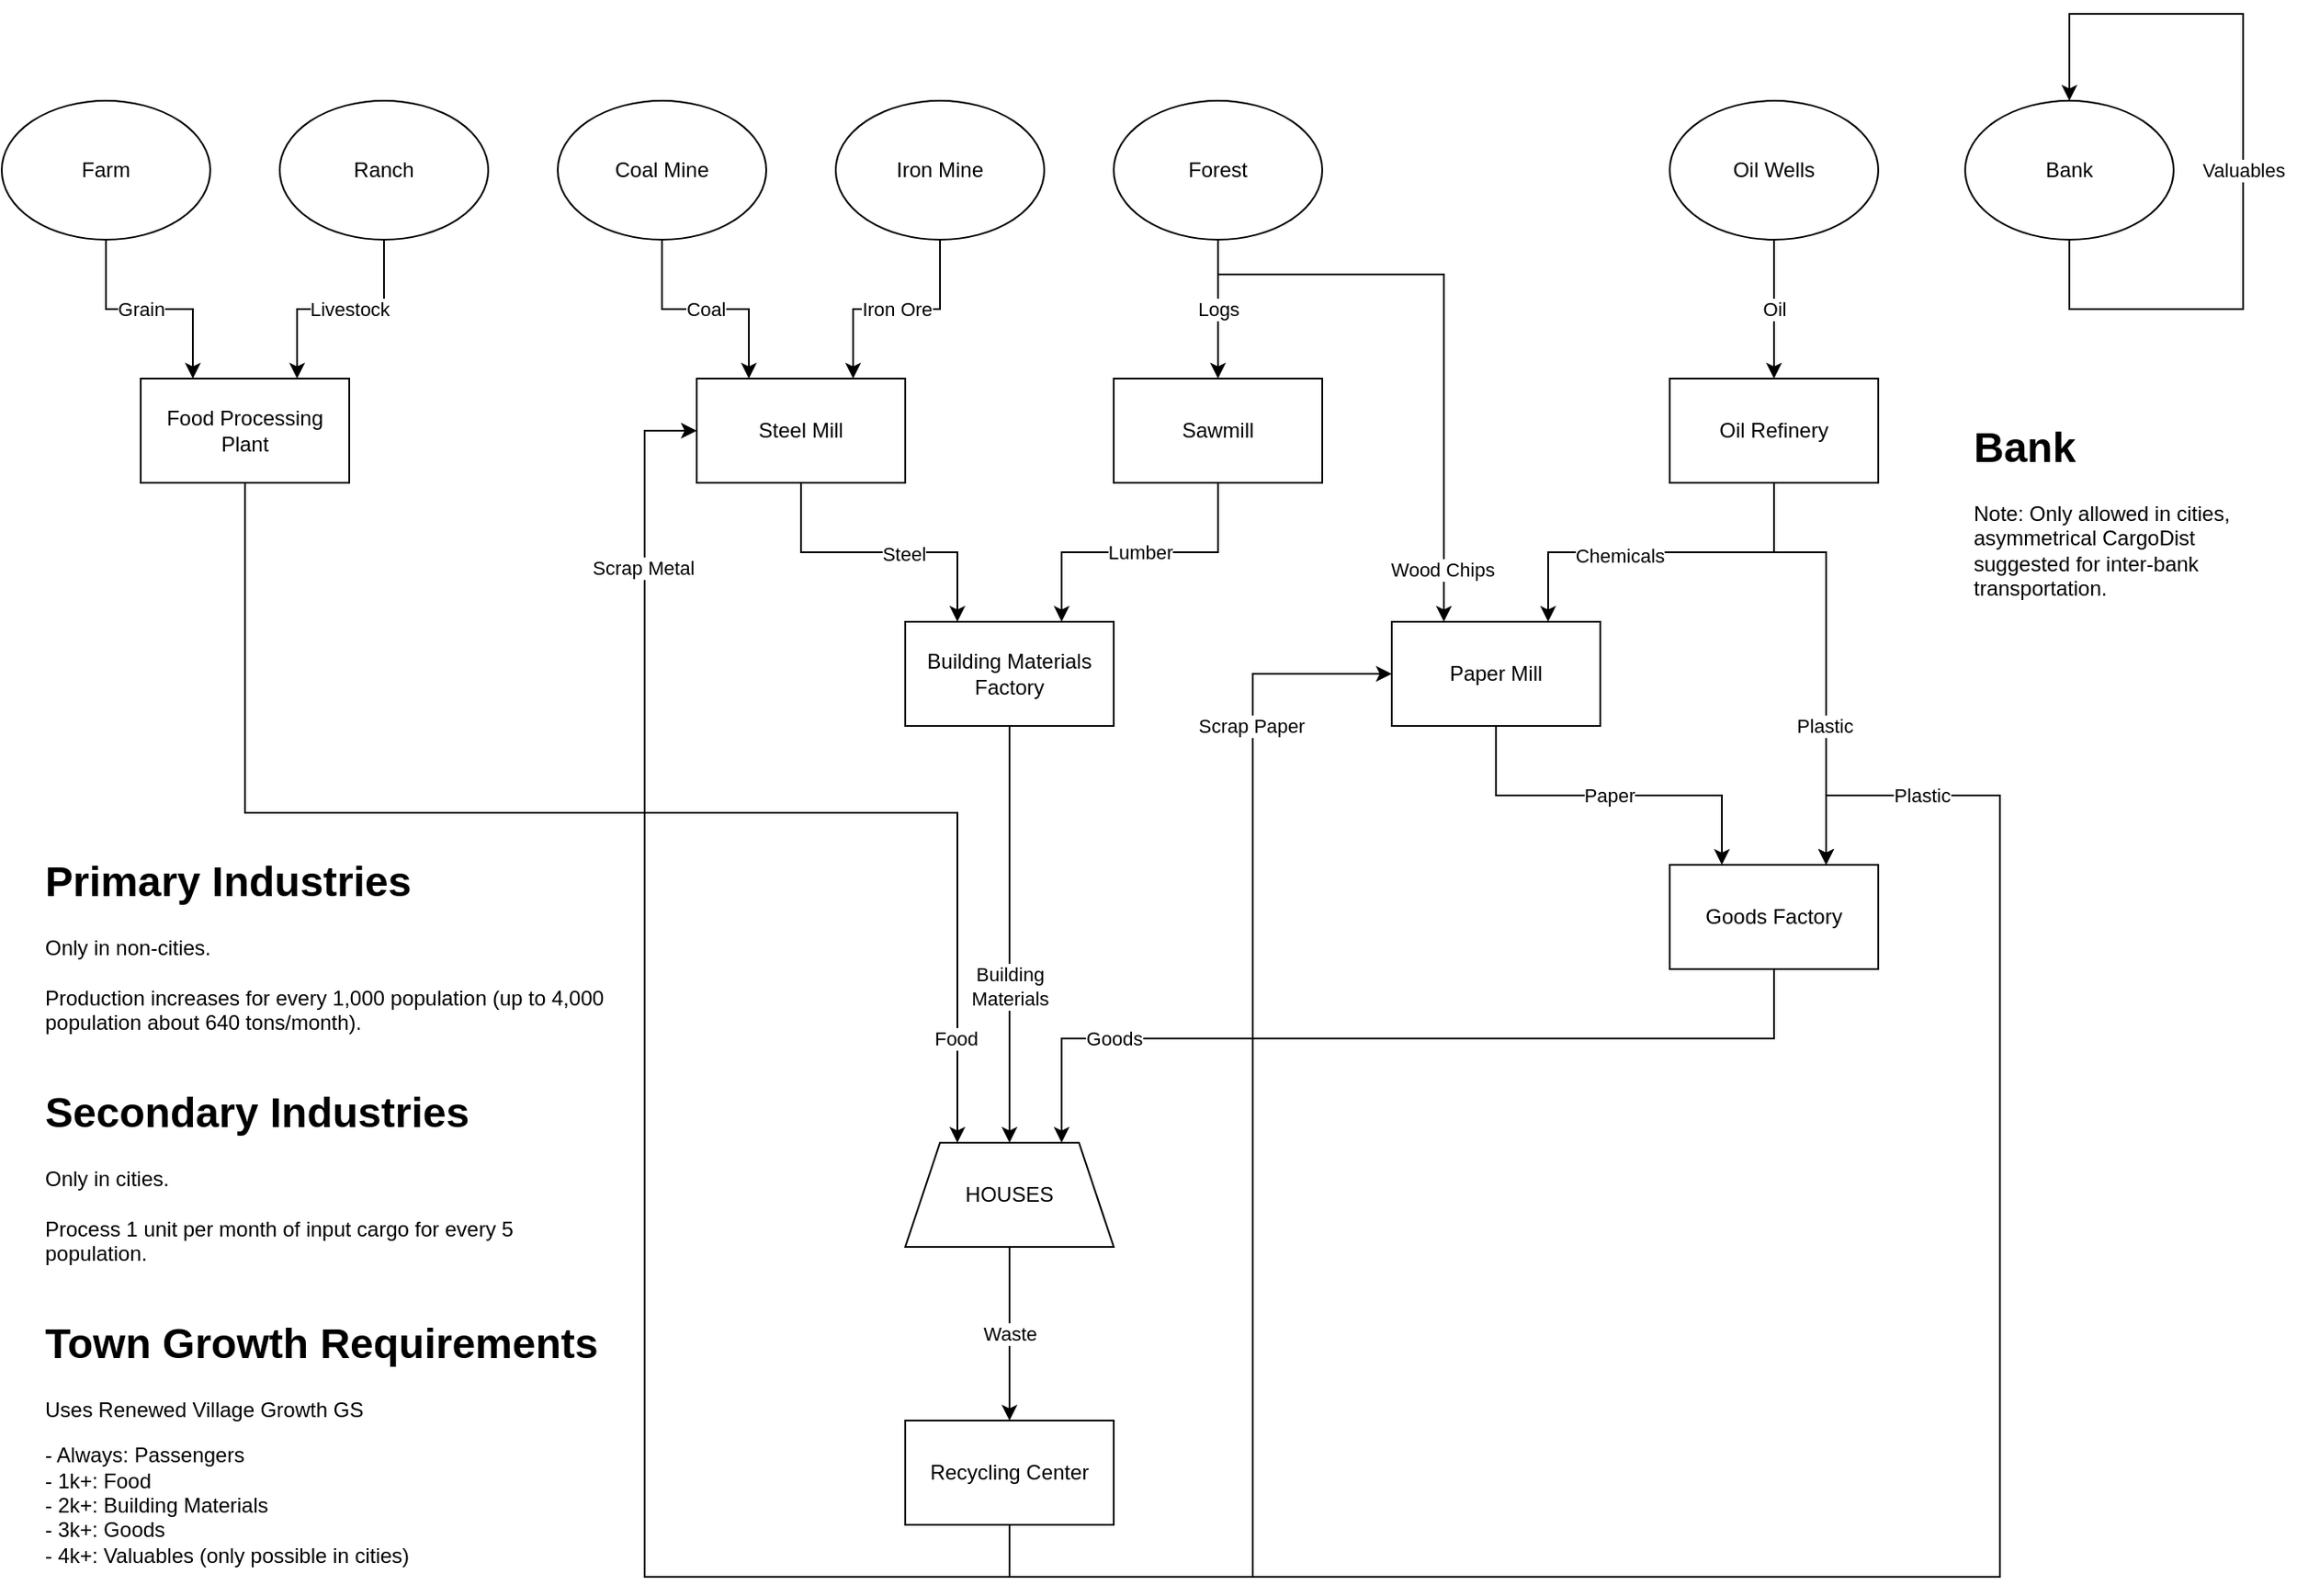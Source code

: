 <mxfile version="18.0.1" type="device"><diagram id="C5RBs43oDa-KdzZeNtuy" name="Page-1"><mxGraphModel dx="1102" dy="1265" grid="1" gridSize="10" guides="1" tooltips="1" connect="1" arrows="1" fold="1" page="0" pageScale="1" pageWidth="1100" pageHeight="850" math="0" shadow="0"><root><mxCell id="WIyWlLk6GJQsqaUBKTNV-0"/><mxCell id="WIyWlLk6GJQsqaUBKTNV-1" parent="WIyWlLk6GJQsqaUBKTNV-0"/><mxCell id="WeUVqObXeXaD6YGCWdsq-15" value="Coal" style="edgeStyle=orthogonalEdgeStyle;rounded=0;orthogonalLoop=1;jettySize=auto;html=1;exitX=0.5;exitY=1;exitDx=0;exitDy=0;entryX=0.25;entryY=0;entryDx=0;entryDy=0;" parent="WIyWlLk6GJQsqaUBKTNV-1" source="WeUVqObXeXaD6YGCWdsq-0" target="WeUVqObXeXaD6YGCWdsq-8" edge="1"><mxGeometry relative="1" as="geometry"/></mxCell><mxCell id="WeUVqObXeXaD6YGCWdsq-0" value="Coal Mine" style="ellipse;whiteSpace=wrap;html=1;" parent="WIyWlLk6GJQsqaUBKTNV-1" vertex="1"><mxGeometry x="330" y="10" width="120" height="80" as="geometry"/></mxCell><mxCell id="WeUVqObXeXaD6YGCWdsq-17" value="Logs" style="edgeStyle=orthogonalEdgeStyle;rounded=0;orthogonalLoop=1;jettySize=auto;html=1;exitX=0.5;exitY=1;exitDx=0;exitDy=0;entryX=0.5;entryY=0;entryDx=0;entryDy=0;" parent="WIyWlLk6GJQsqaUBKTNV-1" source="WeUVqObXeXaD6YGCWdsq-3" target="WeUVqObXeXaD6YGCWdsq-9" edge="1"><mxGeometry relative="1" as="geometry"><Array as="points"><mxPoint x="710" y="150"/><mxPoint x="710" y="150"/></Array><mxPoint as="offset"/></mxGeometry></mxCell><mxCell id="WeUVqObXeXaD6YGCWdsq-22" style="edgeStyle=orthogonalEdgeStyle;rounded=0;orthogonalLoop=1;jettySize=auto;html=1;exitX=0.5;exitY=1;exitDx=0;exitDy=0;entryX=0.25;entryY=0;entryDx=0;entryDy=0;" parent="WIyWlLk6GJQsqaUBKTNV-1" source="WeUVqObXeXaD6YGCWdsq-3" target="WeUVqObXeXaD6YGCWdsq-21" edge="1"><mxGeometry relative="1" as="geometry"><Array as="points"><mxPoint x="710" y="110"/><mxPoint x="840" y="110"/></Array></mxGeometry></mxCell><mxCell id="WeUVqObXeXaD6YGCWdsq-32" value="Wood Chips" style="edgeLabel;html=1;align=center;verticalAlign=middle;resizable=0;points=[];" parent="WeUVqObXeXaD6YGCWdsq-22" vertex="1" connectable="0"><mxGeometry x="0.589" y="-1" relative="1" as="geometry"><mxPoint y="42" as="offset"/></mxGeometry></mxCell><mxCell id="WeUVqObXeXaD6YGCWdsq-3" value="Forest" style="ellipse;whiteSpace=wrap;html=1;" parent="WIyWlLk6GJQsqaUBKTNV-1" vertex="1"><mxGeometry x="650" y="10" width="120" height="80" as="geometry"/></mxCell><mxCell id="WeUVqObXeXaD6YGCWdsq-11" style="edgeStyle=orthogonalEdgeStyle;rounded=0;orthogonalLoop=1;jettySize=auto;html=1;exitX=0.5;exitY=1;exitDx=0;exitDy=0;entryX=0.25;entryY=0;entryDx=0;entryDy=0;" parent="WIyWlLk6GJQsqaUBKTNV-1" source="WeUVqObXeXaD6YGCWdsq-4" target="WeUVqObXeXaD6YGCWdsq-10" edge="1"><mxGeometry relative="1" as="geometry"/></mxCell><mxCell id="WeUVqObXeXaD6YGCWdsq-38" value="Grain" style="edgeLabel;html=1;align=center;verticalAlign=middle;resizable=0;points=[];" parent="WeUVqObXeXaD6YGCWdsq-11" vertex="1" connectable="0"><mxGeometry x="-0.154" y="1" relative="1" as="geometry"><mxPoint x="5" y="1" as="offset"/></mxGeometry></mxCell><mxCell id="WeUVqObXeXaD6YGCWdsq-4" value="Farm" style="ellipse;whiteSpace=wrap;html=1;" parent="WIyWlLk6GJQsqaUBKTNV-1" vertex="1"><mxGeometry x="10" y="10" width="120" height="80" as="geometry"/></mxCell><mxCell id="WeUVqObXeXaD6YGCWdsq-28" value="Oil" style="edgeStyle=orthogonalEdgeStyle;rounded=0;orthogonalLoop=1;jettySize=auto;html=1;exitX=0.5;exitY=1;exitDx=0;exitDy=0;entryX=0.5;entryY=0;entryDx=0;entryDy=0;" parent="WIyWlLk6GJQsqaUBKTNV-1" source="WeUVqObXeXaD6YGCWdsq-5" target="WeUVqObXeXaD6YGCWdsq-23" edge="1"><mxGeometry relative="1" as="geometry"/></mxCell><mxCell id="WeUVqObXeXaD6YGCWdsq-5" value="Oil Wells" style="ellipse;whiteSpace=wrap;html=1;" parent="WIyWlLk6GJQsqaUBKTNV-1" vertex="1"><mxGeometry x="970" y="10" width="120" height="80" as="geometry"/></mxCell><mxCell id="WeUVqObXeXaD6YGCWdsq-12" value="Livestock" style="edgeStyle=orthogonalEdgeStyle;rounded=0;orthogonalLoop=1;jettySize=auto;html=1;exitX=0.5;exitY=1;exitDx=0;exitDy=0;entryX=0.75;entryY=0;entryDx=0;entryDy=0;" parent="WIyWlLk6GJQsqaUBKTNV-1" source="WeUVqObXeXaD6YGCWdsq-6" target="WeUVqObXeXaD6YGCWdsq-10" edge="1"><mxGeometry x="-0.077" relative="1" as="geometry"><mxPoint x="150" y="170" as="targetPoint"/><mxPoint as="offset"/></mxGeometry></mxCell><mxCell id="WeUVqObXeXaD6YGCWdsq-6" value="Ranch" style="ellipse;whiteSpace=wrap;html=1;" parent="WIyWlLk6GJQsqaUBKTNV-1" vertex="1"><mxGeometry x="170" y="10" width="120" height="80" as="geometry"/></mxCell><mxCell id="WeUVqObXeXaD6YGCWdsq-16" value="Iron Ore" style="edgeStyle=orthogonalEdgeStyle;rounded=0;orthogonalLoop=1;jettySize=auto;html=1;exitX=0.5;exitY=1;exitDx=0;exitDy=0;entryX=0.75;entryY=0;entryDx=0;entryDy=0;" parent="WIyWlLk6GJQsqaUBKTNV-1" source="WeUVqObXeXaD6YGCWdsq-7" target="WeUVqObXeXaD6YGCWdsq-8" edge="1"><mxGeometry relative="1" as="geometry"/></mxCell><mxCell id="WeUVqObXeXaD6YGCWdsq-7" value="Iron Mine" style="ellipse;whiteSpace=wrap;html=1;" parent="WIyWlLk6GJQsqaUBKTNV-1" vertex="1"><mxGeometry x="490" y="10" width="120" height="80" as="geometry"/></mxCell><mxCell id="WeUVqObXeXaD6YGCWdsq-19" style="edgeStyle=orthogonalEdgeStyle;rounded=0;orthogonalLoop=1;jettySize=auto;html=1;exitX=0.5;exitY=1;exitDx=0;exitDy=0;entryX=0.25;entryY=0;entryDx=0;entryDy=0;" parent="WIyWlLk6GJQsqaUBKTNV-1" source="WeUVqObXeXaD6YGCWdsq-8" target="WeUVqObXeXaD6YGCWdsq-18" edge="1"><mxGeometry relative="1" as="geometry"/></mxCell><mxCell id="WeUVqObXeXaD6YGCWdsq-33" value="Steel" style="edgeLabel;html=1;align=center;verticalAlign=middle;resizable=0;points=[];" parent="WeUVqObXeXaD6YGCWdsq-19" vertex="1" connectable="0"><mxGeometry x="0.165" y="-1" relative="1" as="geometry"><mxPoint as="offset"/></mxGeometry></mxCell><mxCell id="WeUVqObXeXaD6YGCWdsq-8" value="Steel Mill" style="rounded=0;whiteSpace=wrap;html=1;" parent="WIyWlLk6GJQsqaUBKTNV-1" vertex="1"><mxGeometry x="410" y="170" width="120" height="60" as="geometry"/></mxCell><mxCell id="WeUVqObXeXaD6YGCWdsq-20" value="Lumber" style="edgeStyle=orthogonalEdgeStyle;rounded=0;orthogonalLoop=1;jettySize=auto;html=1;exitX=0.5;exitY=1;exitDx=0;exitDy=0;entryX=0.75;entryY=0;entryDx=0;entryDy=0;" parent="WIyWlLk6GJQsqaUBKTNV-1" source="WeUVqObXeXaD6YGCWdsq-9" target="WeUVqObXeXaD6YGCWdsq-18" edge="1"><mxGeometry relative="1" as="geometry"/></mxCell><mxCell id="WeUVqObXeXaD6YGCWdsq-9" value="Sawmill" style="whiteSpace=wrap;html=1;" parent="WIyWlLk6GJQsqaUBKTNV-1" vertex="1"><mxGeometry x="650" y="170" width="120" height="60" as="geometry"/></mxCell><mxCell id="WeUVqObXeXaD6YGCWdsq-29" style="edgeStyle=orthogonalEdgeStyle;rounded=0;orthogonalLoop=1;jettySize=auto;html=1;exitX=0.5;exitY=1;exitDx=0;exitDy=0;entryX=0.25;entryY=0;entryDx=0;entryDy=0;" parent="WIyWlLk6GJQsqaUBKTNV-1" source="WeUVqObXeXaD6YGCWdsq-10" target="WeUVqObXeXaD6YGCWdsq-14" edge="1"><mxGeometry relative="1" as="geometry"/></mxCell><mxCell id="WeUVqObXeXaD6YGCWdsq-35" value="Food" style="edgeLabel;html=1;align=center;verticalAlign=middle;resizable=0;points=[];" parent="WeUVqObXeXaD6YGCWdsq-29" vertex="1" connectable="0"><mxGeometry x="0.841" y="-1" relative="1" as="geometry"><mxPoint y="3" as="offset"/></mxGeometry></mxCell><mxCell id="WeUVqObXeXaD6YGCWdsq-10" value="Food Processing Plant" style="rounded=0;whiteSpace=wrap;html=1;" parent="WIyWlLk6GJQsqaUBKTNV-1" vertex="1"><mxGeometry x="90" y="170" width="120" height="60" as="geometry"/></mxCell><mxCell id="WeUVqObXeXaD6YGCWdsq-45" value="Waste" style="edgeStyle=orthogonalEdgeStyle;rounded=0;orthogonalLoop=1;jettySize=auto;html=1;exitX=0.5;exitY=1;exitDx=0;exitDy=0;entryX=0.5;entryY=0;entryDx=0;entryDy=0;" parent="WIyWlLk6GJQsqaUBKTNV-1" source="WeUVqObXeXaD6YGCWdsq-14" target="WeUVqObXeXaD6YGCWdsq-44" edge="1"><mxGeometry relative="1" as="geometry"/></mxCell><mxCell id="WeUVqObXeXaD6YGCWdsq-14" value="HOUSES" style="shape=trapezoid;perimeter=trapezoidPerimeter;whiteSpace=wrap;html=1;fixedSize=1;" parent="WIyWlLk6GJQsqaUBKTNV-1" vertex="1"><mxGeometry x="530" y="610" width="120" height="60" as="geometry"/></mxCell><mxCell id="WeUVqObXeXaD6YGCWdsq-30" value="Building&lt;br&gt;Materials" style="edgeStyle=orthogonalEdgeStyle;rounded=0;orthogonalLoop=1;jettySize=auto;html=1;exitX=0.5;exitY=1;exitDx=0;exitDy=0;entryX=0.5;entryY=0;entryDx=0;entryDy=0;" parent="WIyWlLk6GJQsqaUBKTNV-1" source="WeUVqObXeXaD6YGCWdsq-18" target="WeUVqObXeXaD6YGCWdsq-14" edge="1"><mxGeometry x="0.25" relative="1" as="geometry"><mxPoint as="offset"/></mxGeometry></mxCell><mxCell id="WeUVqObXeXaD6YGCWdsq-18" value="Building Materials&lt;br&gt;Factory" style="rounded=0;whiteSpace=wrap;html=1;" parent="WIyWlLk6GJQsqaUBKTNV-1" vertex="1"><mxGeometry x="530" y="310" width="120" height="60" as="geometry"/></mxCell><mxCell id="WeUVqObXeXaD6YGCWdsq-26" value="Paper" style="edgeStyle=orthogonalEdgeStyle;rounded=0;orthogonalLoop=1;jettySize=auto;html=1;exitX=0.5;exitY=1;exitDx=0;exitDy=0;entryX=0.25;entryY=0;entryDx=0;entryDy=0;" parent="WIyWlLk6GJQsqaUBKTNV-1" source="WeUVqObXeXaD6YGCWdsq-21" target="WeUVqObXeXaD6YGCWdsq-25" edge="1"><mxGeometry relative="1" as="geometry"/></mxCell><mxCell id="WeUVqObXeXaD6YGCWdsq-21" value="Paper Mill" style="rounded=0;whiteSpace=wrap;html=1;" parent="WIyWlLk6GJQsqaUBKTNV-1" vertex="1"><mxGeometry x="810" y="310" width="120" height="60" as="geometry"/></mxCell><mxCell id="WeUVqObXeXaD6YGCWdsq-24" style="edgeStyle=orthogonalEdgeStyle;rounded=0;orthogonalLoop=1;jettySize=auto;html=1;exitX=0.5;exitY=1;exitDx=0;exitDy=0;entryX=0.75;entryY=0;entryDx=0;entryDy=0;" parent="WIyWlLk6GJQsqaUBKTNV-1" source="WeUVqObXeXaD6YGCWdsq-23" target="WeUVqObXeXaD6YGCWdsq-21" edge="1"><mxGeometry relative="1" as="geometry"/></mxCell><mxCell id="WeUVqObXeXaD6YGCWdsq-37" value="Chemicals" style="edgeLabel;html=1;align=center;verticalAlign=middle;resizable=0;points=[];" parent="WeUVqObXeXaD6YGCWdsq-24" vertex="1" connectable="0"><mxGeometry x="0.229" y="2" relative="1" as="geometry"><mxPoint as="offset"/></mxGeometry></mxCell><mxCell id="WeUVqObXeXaD6YGCWdsq-27" style="edgeStyle=orthogonalEdgeStyle;rounded=0;orthogonalLoop=1;jettySize=auto;html=1;exitX=0.5;exitY=1;exitDx=0;exitDy=0;entryX=0.75;entryY=0;entryDx=0;entryDy=0;" parent="WIyWlLk6GJQsqaUBKTNV-1" source="WeUVqObXeXaD6YGCWdsq-23" target="WeUVqObXeXaD6YGCWdsq-25" edge="1"><mxGeometry relative="1" as="geometry"><Array as="points"><mxPoint x="1030" y="270"/><mxPoint x="1060" y="270"/></Array></mxGeometry></mxCell><mxCell id="WeUVqObXeXaD6YGCWdsq-36" value="Plastic" style="edgeLabel;html=1;align=center;verticalAlign=middle;resizable=0;points=[];" parent="WeUVqObXeXaD6YGCWdsq-27" vertex="1" connectable="0"><mxGeometry x="0.64" y="-1" relative="1" as="geometry"><mxPoint y="-35" as="offset"/></mxGeometry></mxCell><mxCell id="WeUVqObXeXaD6YGCWdsq-23" value="Oil Refinery" style="rounded=0;whiteSpace=wrap;html=1;" parent="WIyWlLk6GJQsqaUBKTNV-1" vertex="1"><mxGeometry x="970" y="170" width="120" height="60" as="geometry"/></mxCell><mxCell id="WeUVqObXeXaD6YGCWdsq-31" style="edgeStyle=orthogonalEdgeStyle;rounded=0;orthogonalLoop=1;jettySize=auto;html=1;exitX=0.5;exitY=1;exitDx=0;exitDy=0;entryX=0.75;entryY=0;entryDx=0;entryDy=0;" parent="WIyWlLk6GJQsqaUBKTNV-1" source="WeUVqObXeXaD6YGCWdsq-25" target="WeUVqObXeXaD6YGCWdsq-14" edge="1"><mxGeometry relative="1" as="geometry"><Array as="points"><mxPoint x="1030" y="550"/><mxPoint x="620" y="550"/></Array></mxGeometry></mxCell><mxCell id="WeUVqObXeXaD6YGCWdsq-34" value="Goods" style="edgeLabel;html=1;align=center;verticalAlign=middle;resizable=0;points=[];" parent="WeUVqObXeXaD6YGCWdsq-31" vertex="1" connectable="0"><mxGeometry x="0.506" y="2" relative="1" as="geometry"><mxPoint x="-36" y="-2" as="offset"/></mxGeometry></mxCell><mxCell id="WeUVqObXeXaD6YGCWdsq-25" value="Goods Factory" style="rounded=0;whiteSpace=wrap;html=1;" parent="WIyWlLk6GJQsqaUBKTNV-1" vertex="1"><mxGeometry x="970" y="450" width="120" height="60" as="geometry"/></mxCell><mxCell id="WeUVqObXeXaD6YGCWdsq-40" value="&lt;h1&gt;Primary Industries&lt;/h1&gt;&lt;div&gt;Only in non-cities.&lt;/div&gt;&lt;div&gt;&lt;br&gt;&lt;/div&gt;&lt;div&gt;Production increases for every 1,000 population (up to 4,000 population about 640 tons/month).&lt;/div&gt;&lt;div&gt;&lt;br&gt;&lt;/div&gt;&lt;h1&gt;Secondary Industries&lt;/h1&gt;&lt;div&gt;Only in cities.&lt;/div&gt;&lt;div&gt;&lt;br&gt;&lt;/div&gt;&lt;div&gt;Process 1 unit per month of input cargo for every 5 population.&lt;/div&gt;&lt;div&gt;&lt;br&gt;&lt;/div&gt;&lt;div&gt;&lt;h1&gt;Town Growth Requirements&lt;/h1&gt;&lt;p&gt;Uses Renewed Village Growth GS&lt;/p&gt;&lt;p&gt;- Always: Passengers&lt;br&gt;- 1k+: Food&lt;br&gt;- 2k+: Building Materials&lt;br&gt;- 3k+: Goods&lt;br&gt;- 4k+: Valuables (only possible in cities)&lt;/p&gt;&lt;/div&gt;" style="text;html=1;strokeColor=none;fillColor=none;spacing=5;spacingTop=-20;whiteSpace=wrap;overflow=hidden;rounded=0;" parent="WIyWlLk6GJQsqaUBKTNV-1" vertex="1"><mxGeometry x="30" y="440" width="330" height="430" as="geometry"/></mxCell><mxCell id="WeUVqObXeXaD6YGCWdsq-41" value="Bank" style="ellipse;whiteSpace=wrap;html=1;" parent="WIyWlLk6GJQsqaUBKTNV-1" vertex="1"><mxGeometry x="1140" y="10" width="120" height="80" as="geometry"/></mxCell><mxCell id="WeUVqObXeXaD6YGCWdsq-43" value="Valuables" style="edgeStyle=orthogonalEdgeStyle;rounded=0;orthogonalLoop=1;jettySize=auto;html=1;exitX=0.5;exitY=1;exitDx=0;exitDy=0;entryX=0.5;entryY=0;entryDx=0;entryDy=0;" parent="WIyWlLk6GJQsqaUBKTNV-1" source="WeUVqObXeXaD6YGCWdsq-41" target="WeUVqObXeXaD6YGCWdsq-41" edge="1"><mxGeometry x="-0.043" relative="1" as="geometry"><Array as="points"><mxPoint x="1200" y="130"/><mxPoint x="1300" y="130"/><mxPoint x="1300" y="-40"/><mxPoint x="1200" y="-40"/></Array><mxPoint as="offset"/></mxGeometry></mxCell><mxCell id="WeUVqObXeXaD6YGCWdsq-46" style="edgeStyle=orthogonalEdgeStyle;rounded=0;orthogonalLoop=1;jettySize=auto;html=1;exitX=0.5;exitY=1;exitDx=0;exitDy=0;entryX=0;entryY=0.5;entryDx=0;entryDy=0;" parent="WIyWlLk6GJQsqaUBKTNV-1" source="WeUVqObXeXaD6YGCWdsq-44" target="WeUVqObXeXaD6YGCWdsq-21" edge="1"><mxGeometry relative="1" as="geometry"><Array as="points"><mxPoint x="590" y="860"/><mxPoint x="730" y="860"/><mxPoint x="730" y="340"/></Array></mxGeometry></mxCell><mxCell id="WeUVqObXeXaD6YGCWdsq-49" value="Scrap Paper" style="edgeLabel;html=1;align=center;verticalAlign=middle;resizable=0;points=[];" parent="WeUVqObXeXaD6YGCWdsq-46" vertex="1" connectable="0"><mxGeometry x="0.845" y="-2" relative="1" as="geometry"><mxPoint x="-22" y="28" as="offset"/></mxGeometry></mxCell><mxCell id="WeUVqObXeXaD6YGCWdsq-47" style="edgeStyle=orthogonalEdgeStyle;rounded=0;orthogonalLoop=1;jettySize=auto;html=1;exitX=0.5;exitY=1;exitDx=0;exitDy=0;" parent="WIyWlLk6GJQsqaUBKTNV-1" source="WeUVqObXeXaD6YGCWdsq-44" edge="1"><mxGeometry relative="1" as="geometry"><Array as="points"><mxPoint x="590" y="860"/><mxPoint x="1160" y="860"/><mxPoint x="1160" y="410"/><mxPoint x="1060" y="410"/></Array><mxPoint x="1060" y="450" as="targetPoint"/></mxGeometry></mxCell><mxCell id="WeUVqObXeXaD6YGCWdsq-50" value="Plastic" style="edgeLabel;html=1;align=center;verticalAlign=middle;resizable=0;points=[];" parent="WeUVqObXeXaD6YGCWdsq-47" vertex="1" connectable="0"><mxGeometry x="0.84" y="3" relative="1" as="geometry"><mxPoint y="-3" as="offset"/></mxGeometry></mxCell><mxCell id="WeUVqObXeXaD6YGCWdsq-48" style="edgeStyle=orthogonalEdgeStyle;rounded=0;orthogonalLoop=1;jettySize=auto;html=1;exitX=0.5;exitY=1;exitDx=0;exitDy=0;entryX=0;entryY=0.5;entryDx=0;entryDy=0;" parent="WIyWlLk6GJQsqaUBKTNV-1" source="WeUVqObXeXaD6YGCWdsq-44" target="WeUVqObXeXaD6YGCWdsq-8" edge="1"><mxGeometry relative="1" as="geometry"><Array as="points"><mxPoint x="590" y="860"/><mxPoint x="380" y="860"/><mxPoint x="380" y="200"/></Array></mxGeometry></mxCell><mxCell id="WeUVqObXeXaD6YGCWdsq-51" value="Scrap Metal" style="edgeLabel;html=1;align=center;verticalAlign=middle;resizable=0;points=[];" parent="WeUVqObXeXaD6YGCWdsq-48" vertex="1" connectable="0"><mxGeometry x="0.767" y="1" relative="1" as="geometry"><mxPoint as="offset"/></mxGeometry></mxCell><mxCell id="WeUVqObXeXaD6YGCWdsq-44" value="Recycling Center" style="rounded=0;whiteSpace=wrap;html=1;" parent="WIyWlLk6GJQsqaUBKTNV-1" vertex="1"><mxGeometry x="530" y="770" width="120" height="60" as="geometry"/></mxCell><mxCell id="2z1tpO251dpxnBg6ales-0" value="&lt;h1&gt;Bank&lt;/h1&gt;&lt;div&gt;Note: Only allowed in cities, asymmetrical CargoDist suggested for inter-bank transportation.&lt;/div&gt;" style="text;html=1;strokeColor=none;fillColor=none;spacing=5;spacingTop=-20;whiteSpace=wrap;overflow=hidden;rounded=0;" vertex="1" parent="WIyWlLk6GJQsqaUBKTNV-1"><mxGeometry x="1140" y="190" width="190" height="120" as="geometry"/></mxCell></root></mxGraphModel></diagram></mxfile>